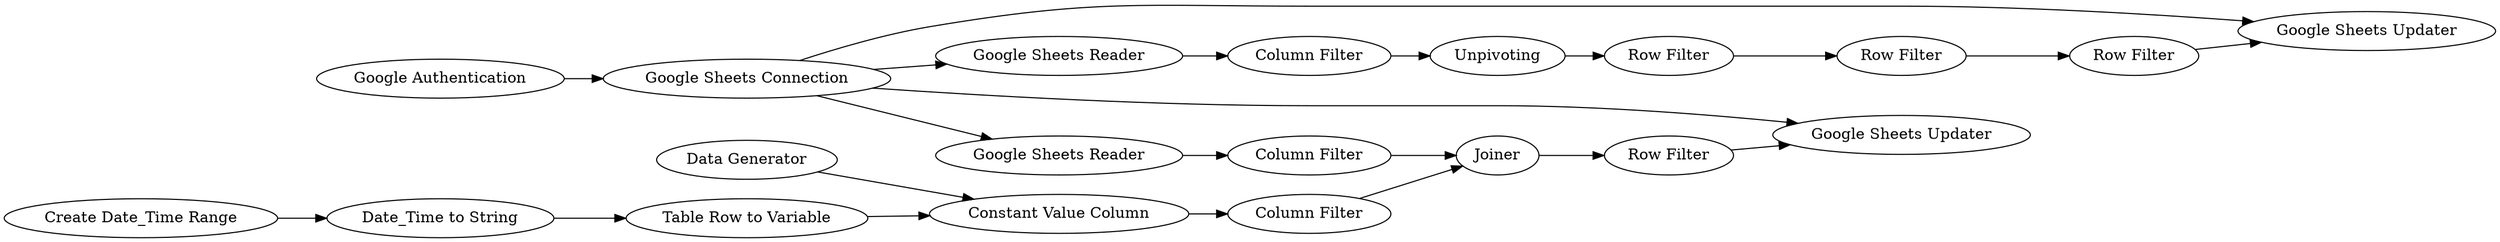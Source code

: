 digraph {
	"2444703555645037856_93" [label="Google Sheets Connection"]
	"2444703555645037856_117" [label="Google Sheets Updater"]
	"2444703555645037856_114" [label="Column Filter"]
	"2444703555645037856_95" [label=Unpivoting]
	"2444703555645037856_121" [label="Row Filter"]
	"2444703555645037856_6" [label="Table Row to Variable"]
	"2444703555645037856_111" [label="Google Sheets Reader"]
	"2444703555645037856_3" [label="Constant Value Column"]
	"2444703555645037856_122" [label="Row Filter"]
	"2444703555645037856_115" [label=Joiner]
	"5843596963082560923_92" [label="Google Authentication"]
	"2444703555645037856_2" [label="Date_Time to String"]
	"2444703555645037856_123" [label="Google Sheets Updater"]
	"2444703555645037856_1" [label="Create Date_Time Range"]
	"2444703555645037856_118" [label="Google Sheets Reader"]
	"2444703555645037856_116" [label="Row Filter"]
	"2444703555645037856_4" [label="Data Generator"]
	"2444703555645037856_112" [label="Column Filter"]
	"2444703555645037856_120" [label="Row Filter"]
	"2444703555645037856_119" [label="Column Filter"]
	"2444703555645037856_6" -> "2444703555645037856_3"
	"2444703555645037856_122" -> "2444703555645037856_123"
	"5843596963082560923_92" -> "2444703555645037856_93"
	"2444703555645037856_114" -> "2444703555645037856_115"
	"2444703555645037856_121" -> "2444703555645037856_122"
	"2444703555645037856_93" -> "2444703555645037856_117"
	"2444703555645037856_3" -> "2444703555645037856_114"
	"2444703555645037856_118" -> "2444703555645037856_119"
	"2444703555645037856_116" -> "2444703555645037856_117"
	"2444703555645037856_112" -> "2444703555645037856_115"
	"2444703555645037856_1" -> "2444703555645037856_2"
	"2444703555645037856_4" -> "2444703555645037856_3"
	"2444703555645037856_120" -> "2444703555645037856_121"
	"2444703555645037856_2" -> "2444703555645037856_6"
	"2444703555645037856_119" -> "2444703555645037856_95"
	"2444703555645037856_95" -> "2444703555645037856_120"
	"2444703555645037856_93" -> "2444703555645037856_123"
	"2444703555645037856_111" -> "2444703555645037856_112"
	"2444703555645037856_93" -> "2444703555645037856_118"
	"2444703555645037856_115" -> "2444703555645037856_116"
	"2444703555645037856_93" -> "2444703555645037856_111"
	rankdir=LR
}
